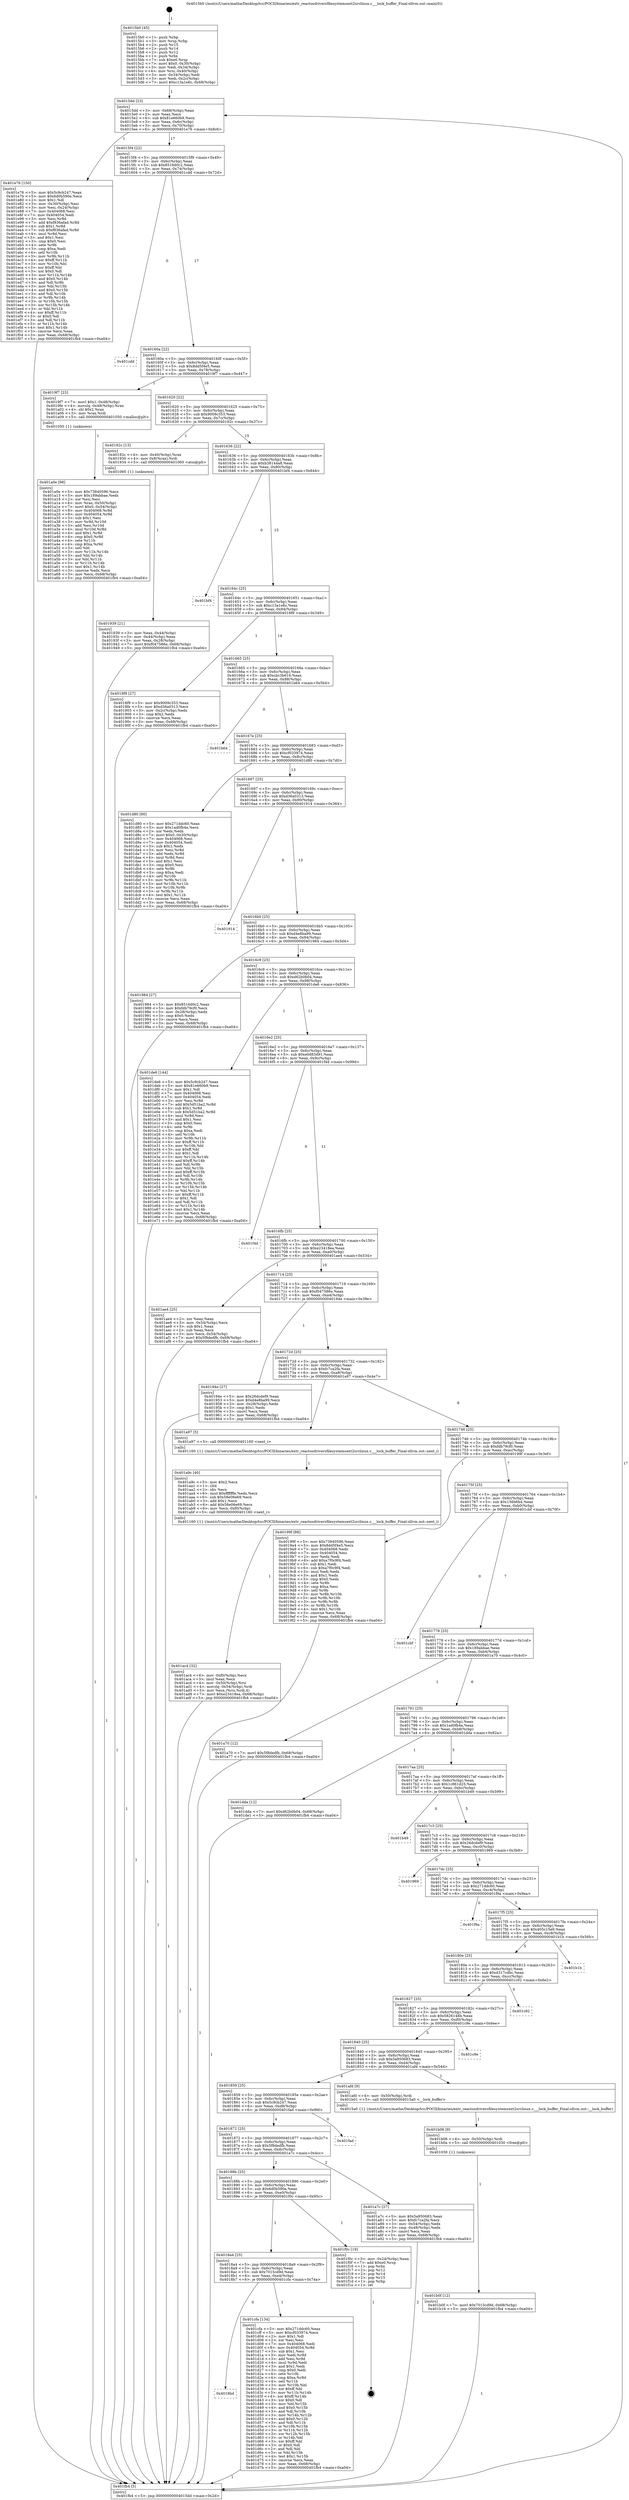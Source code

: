 digraph "0x4015b0" {
  label = "0x4015b0 (/mnt/c/Users/mathe/Desktop/tcc/POCII/binaries/extr_reactosdriversfilesystemsext2srclinux.c___lock_buffer_Final-ollvm.out::main(0))"
  labelloc = "t"
  node[shape=record]

  Entry [label="",width=0.3,height=0.3,shape=circle,fillcolor=black,style=filled]
  "0x4015dd" [label="{
     0x4015dd [23]\l
     | [instrs]\l
     &nbsp;&nbsp;0x4015dd \<+3\>: mov -0x68(%rbp),%eax\l
     &nbsp;&nbsp;0x4015e0 \<+2\>: mov %eax,%ecx\l
     &nbsp;&nbsp;0x4015e2 \<+6\>: sub $0x81e660b9,%ecx\l
     &nbsp;&nbsp;0x4015e8 \<+3\>: mov %eax,-0x6c(%rbp)\l
     &nbsp;&nbsp;0x4015eb \<+3\>: mov %ecx,-0x70(%rbp)\l
     &nbsp;&nbsp;0x4015ee \<+6\>: je 0000000000401e76 \<main+0x8c6\>\l
  }"]
  "0x401e76" [label="{
     0x401e76 [150]\l
     | [instrs]\l
     &nbsp;&nbsp;0x401e76 \<+5\>: mov $0x5c9cb247,%eax\l
     &nbsp;&nbsp;0x401e7b \<+5\>: mov $0x6d0b590e,%ecx\l
     &nbsp;&nbsp;0x401e80 \<+2\>: mov $0x1,%dl\l
     &nbsp;&nbsp;0x401e82 \<+3\>: mov -0x30(%rbp),%esi\l
     &nbsp;&nbsp;0x401e85 \<+3\>: mov %esi,-0x24(%rbp)\l
     &nbsp;&nbsp;0x401e88 \<+7\>: mov 0x404068,%esi\l
     &nbsp;&nbsp;0x401e8f \<+7\>: mov 0x404054,%edi\l
     &nbsp;&nbsp;0x401e96 \<+3\>: mov %esi,%r8d\l
     &nbsp;&nbsp;0x401e99 \<+7\>: add $0xf836afad,%r8d\l
     &nbsp;&nbsp;0x401ea0 \<+4\>: sub $0x1,%r8d\l
     &nbsp;&nbsp;0x401ea4 \<+7\>: sub $0xf836afad,%r8d\l
     &nbsp;&nbsp;0x401eab \<+4\>: imul %r8d,%esi\l
     &nbsp;&nbsp;0x401eaf \<+3\>: and $0x1,%esi\l
     &nbsp;&nbsp;0x401eb2 \<+3\>: cmp $0x0,%esi\l
     &nbsp;&nbsp;0x401eb5 \<+4\>: sete %r9b\l
     &nbsp;&nbsp;0x401eb9 \<+3\>: cmp $0xa,%edi\l
     &nbsp;&nbsp;0x401ebc \<+4\>: setl %r10b\l
     &nbsp;&nbsp;0x401ec0 \<+3\>: mov %r9b,%r11b\l
     &nbsp;&nbsp;0x401ec3 \<+4\>: xor $0xff,%r11b\l
     &nbsp;&nbsp;0x401ec7 \<+3\>: mov %r10b,%bl\l
     &nbsp;&nbsp;0x401eca \<+3\>: xor $0xff,%bl\l
     &nbsp;&nbsp;0x401ecd \<+3\>: xor $0x0,%dl\l
     &nbsp;&nbsp;0x401ed0 \<+3\>: mov %r11b,%r14b\l
     &nbsp;&nbsp;0x401ed3 \<+4\>: and $0x0,%r14b\l
     &nbsp;&nbsp;0x401ed7 \<+3\>: and %dl,%r9b\l
     &nbsp;&nbsp;0x401eda \<+3\>: mov %bl,%r15b\l
     &nbsp;&nbsp;0x401edd \<+4\>: and $0x0,%r15b\l
     &nbsp;&nbsp;0x401ee1 \<+3\>: and %dl,%r10b\l
     &nbsp;&nbsp;0x401ee4 \<+3\>: or %r9b,%r14b\l
     &nbsp;&nbsp;0x401ee7 \<+3\>: or %r10b,%r15b\l
     &nbsp;&nbsp;0x401eea \<+3\>: xor %r15b,%r14b\l
     &nbsp;&nbsp;0x401eed \<+3\>: or %bl,%r11b\l
     &nbsp;&nbsp;0x401ef0 \<+4\>: xor $0xff,%r11b\l
     &nbsp;&nbsp;0x401ef4 \<+3\>: or $0x0,%dl\l
     &nbsp;&nbsp;0x401ef7 \<+3\>: and %dl,%r11b\l
     &nbsp;&nbsp;0x401efa \<+3\>: or %r11b,%r14b\l
     &nbsp;&nbsp;0x401efd \<+4\>: test $0x1,%r14b\l
     &nbsp;&nbsp;0x401f01 \<+3\>: cmovne %ecx,%eax\l
     &nbsp;&nbsp;0x401f04 \<+3\>: mov %eax,-0x68(%rbp)\l
     &nbsp;&nbsp;0x401f07 \<+5\>: jmp 0000000000401fb4 \<main+0xa04\>\l
  }"]
  "0x4015f4" [label="{
     0x4015f4 [22]\l
     | [instrs]\l
     &nbsp;&nbsp;0x4015f4 \<+5\>: jmp 00000000004015f9 \<main+0x49\>\l
     &nbsp;&nbsp;0x4015f9 \<+3\>: mov -0x6c(%rbp),%eax\l
     &nbsp;&nbsp;0x4015fc \<+5\>: sub $0x8516d0c2,%eax\l
     &nbsp;&nbsp;0x401601 \<+3\>: mov %eax,-0x74(%rbp)\l
     &nbsp;&nbsp;0x401604 \<+6\>: je 0000000000401cdd \<main+0x72d\>\l
  }"]
  Exit [label="",width=0.3,height=0.3,shape=circle,fillcolor=black,style=filled,peripheries=2]
  "0x401cdd" [label="{
     0x401cdd\l
  }", style=dashed]
  "0x40160a" [label="{
     0x40160a [22]\l
     | [instrs]\l
     &nbsp;&nbsp;0x40160a \<+5\>: jmp 000000000040160f \<main+0x5f\>\l
     &nbsp;&nbsp;0x40160f \<+3\>: mov -0x6c(%rbp),%eax\l
     &nbsp;&nbsp;0x401612 \<+5\>: sub $0x8dd5f4e5,%eax\l
     &nbsp;&nbsp;0x401617 \<+3\>: mov %eax,-0x78(%rbp)\l
     &nbsp;&nbsp;0x40161a \<+6\>: je 00000000004019f7 \<main+0x447\>\l
  }"]
  "0x4018bd" [label="{
     0x4018bd\l
  }", style=dashed]
  "0x4019f7" [label="{
     0x4019f7 [23]\l
     | [instrs]\l
     &nbsp;&nbsp;0x4019f7 \<+7\>: movl $0x1,-0x48(%rbp)\l
     &nbsp;&nbsp;0x4019fe \<+4\>: movslq -0x48(%rbp),%rax\l
     &nbsp;&nbsp;0x401a02 \<+4\>: shl $0x2,%rax\l
     &nbsp;&nbsp;0x401a06 \<+3\>: mov %rax,%rdi\l
     &nbsp;&nbsp;0x401a09 \<+5\>: call 0000000000401050 \<malloc@plt\>\l
     | [calls]\l
     &nbsp;&nbsp;0x401050 \{1\} (unknown)\l
  }"]
  "0x401620" [label="{
     0x401620 [22]\l
     | [instrs]\l
     &nbsp;&nbsp;0x401620 \<+5\>: jmp 0000000000401625 \<main+0x75\>\l
     &nbsp;&nbsp;0x401625 \<+3\>: mov -0x6c(%rbp),%eax\l
     &nbsp;&nbsp;0x401628 \<+5\>: sub $0x9009c353,%eax\l
     &nbsp;&nbsp;0x40162d \<+3\>: mov %eax,-0x7c(%rbp)\l
     &nbsp;&nbsp;0x401630 \<+6\>: je 000000000040192c \<main+0x37c\>\l
  }"]
  "0x401cfa" [label="{
     0x401cfa [134]\l
     | [instrs]\l
     &nbsp;&nbsp;0x401cfa \<+5\>: mov $0x271ddc60,%eax\l
     &nbsp;&nbsp;0x401cff \<+5\>: mov $0xcf033974,%ecx\l
     &nbsp;&nbsp;0x401d04 \<+2\>: mov $0x1,%dl\l
     &nbsp;&nbsp;0x401d06 \<+2\>: xor %esi,%esi\l
     &nbsp;&nbsp;0x401d08 \<+7\>: mov 0x404068,%edi\l
     &nbsp;&nbsp;0x401d0f \<+8\>: mov 0x404054,%r8d\l
     &nbsp;&nbsp;0x401d17 \<+3\>: sub $0x1,%esi\l
     &nbsp;&nbsp;0x401d1a \<+3\>: mov %edi,%r9d\l
     &nbsp;&nbsp;0x401d1d \<+3\>: add %esi,%r9d\l
     &nbsp;&nbsp;0x401d20 \<+4\>: imul %r9d,%edi\l
     &nbsp;&nbsp;0x401d24 \<+3\>: and $0x1,%edi\l
     &nbsp;&nbsp;0x401d27 \<+3\>: cmp $0x0,%edi\l
     &nbsp;&nbsp;0x401d2a \<+4\>: sete %r10b\l
     &nbsp;&nbsp;0x401d2e \<+4\>: cmp $0xa,%r8d\l
     &nbsp;&nbsp;0x401d32 \<+4\>: setl %r11b\l
     &nbsp;&nbsp;0x401d36 \<+3\>: mov %r10b,%bl\l
     &nbsp;&nbsp;0x401d39 \<+3\>: xor $0xff,%bl\l
     &nbsp;&nbsp;0x401d3c \<+3\>: mov %r11b,%r14b\l
     &nbsp;&nbsp;0x401d3f \<+4\>: xor $0xff,%r14b\l
     &nbsp;&nbsp;0x401d43 \<+3\>: xor $0x0,%dl\l
     &nbsp;&nbsp;0x401d46 \<+3\>: mov %bl,%r15b\l
     &nbsp;&nbsp;0x401d49 \<+4\>: and $0x0,%r15b\l
     &nbsp;&nbsp;0x401d4d \<+3\>: and %dl,%r10b\l
     &nbsp;&nbsp;0x401d50 \<+3\>: mov %r14b,%r12b\l
     &nbsp;&nbsp;0x401d53 \<+4\>: and $0x0,%r12b\l
     &nbsp;&nbsp;0x401d57 \<+3\>: and %dl,%r11b\l
     &nbsp;&nbsp;0x401d5a \<+3\>: or %r10b,%r15b\l
     &nbsp;&nbsp;0x401d5d \<+3\>: or %r11b,%r12b\l
     &nbsp;&nbsp;0x401d60 \<+3\>: xor %r12b,%r15b\l
     &nbsp;&nbsp;0x401d63 \<+3\>: or %r14b,%bl\l
     &nbsp;&nbsp;0x401d66 \<+3\>: xor $0xff,%bl\l
     &nbsp;&nbsp;0x401d69 \<+3\>: or $0x0,%dl\l
     &nbsp;&nbsp;0x401d6c \<+2\>: and %dl,%bl\l
     &nbsp;&nbsp;0x401d6e \<+3\>: or %bl,%r15b\l
     &nbsp;&nbsp;0x401d71 \<+4\>: test $0x1,%r15b\l
     &nbsp;&nbsp;0x401d75 \<+3\>: cmovne %ecx,%eax\l
     &nbsp;&nbsp;0x401d78 \<+3\>: mov %eax,-0x68(%rbp)\l
     &nbsp;&nbsp;0x401d7b \<+5\>: jmp 0000000000401fb4 \<main+0xa04\>\l
  }"]
  "0x40192c" [label="{
     0x40192c [13]\l
     | [instrs]\l
     &nbsp;&nbsp;0x40192c \<+4\>: mov -0x40(%rbp),%rax\l
     &nbsp;&nbsp;0x401930 \<+4\>: mov 0x8(%rax),%rdi\l
     &nbsp;&nbsp;0x401934 \<+5\>: call 0000000000401060 \<atoi@plt\>\l
     | [calls]\l
     &nbsp;&nbsp;0x401060 \{1\} (unknown)\l
  }"]
  "0x401636" [label="{
     0x401636 [22]\l
     | [instrs]\l
     &nbsp;&nbsp;0x401636 \<+5\>: jmp 000000000040163b \<main+0x8b\>\l
     &nbsp;&nbsp;0x40163b \<+3\>: mov -0x6c(%rbp),%eax\l
     &nbsp;&nbsp;0x40163e \<+5\>: sub $0xb38144a8,%eax\l
     &nbsp;&nbsp;0x401643 \<+3\>: mov %eax,-0x80(%rbp)\l
     &nbsp;&nbsp;0x401646 \<+6\>: je 0000000000401bf4 \<main+0x644\>\l
  }"]
  "0x4018a4" [label="{
     0x4018a4 [25]\l
     | [instrs]\l
     &nbsp;&nbsp;0x4018a4 \<+5\>: jmp 00000000004018a9 \<main+0x2f9\>\l
     &nbsp;&nbsp;0x4018a9 \<+3\>: mov -0x6c(%rbp),%eax\l
     &nbsp;&nbsp;0x4018ac \<+5\>: sub $0x7015cd9d,%eax\l
     &nbsp;&nbsp;0x4018b1 \<+6\>: mov %eax,-0xe4(%rbp)\l
     &nbsp;&nbsp;0x4018b7 \<+6\>: je 0000000000401cfa \<main+0x74a\>\l
  }"]
  "0x401bf4" [label="{
     0x401bf4\l
  }", style=dashed]
  "0x40164c" [label="{
     0x40164c [25]\l
     | [instrs]\l
     &nbsp;&nbsp;0x40164c \<+5\>: jmp 0000000000401651 \<main+0xa1\>\l
     &nbsp;&nbsp;0x401651 \<+3\>: mov -0x6c(%rbp),%eax\l
     &nbsp;&nbsp;0x401654 \<+5\>: sub $0xc13a1e6c,%eax\l
     &nbsp;&nbsp;0x401659 \<+6\>: mov %eax,-0x84(%rbp)\l
     &nbsp;&nbsp;0x40165f \<+6\>: je 00000000004018f9 \<main+0x349\>\l
  }"]
  "0x401f0c" [label="{
     0x401f0c [19]\l
     | [instrs]\l
     &nbsp;&nbsp;0x401f0c \<+3\>: mov -0x24(%rbp),%eax\l
     &nbsp;&nbsp;0x401f0f \<+7\>: add $0xe0,%rsp\l
     &nbsp;&nbsp;0x401f16 \<+1\>: pop %rbx\l
     &nbsp;&nbsp;0x401f17 \<+2\>: pop %r12\l
     &nbsp;&nbsp;0x401f19 \<+2\>: pop %r14\l
     &nbsp;&nbsp;0x401f1b \<+2\>: pop %r15\l
     &nbsp;&nbsp;0x401f1d \<+1\>: pop %rbp\l
     &nbsp;&nbsp;0x401f1e \<+1\>: ret\l
  }"]
  "0x4018f9" [label="{
     0x4018f9 [27]\l
     | [instrs]\l
     &nbsp;&nbsp;0x4018f9 \<+5\>: mov $0x9009c353,%eax\l
     &nbsp;&nbsp;0x4018fe \<+5\>: mov $0xd36a0313,%ecx\l
     &nbsp;&nbsp;0x401903 \<+3\>: mov -0x2c(%rbp),%edx\l
     &nbsp;&nbsp;0x401906 \<+3\>: cmp $0x2,%edx\l
     &nbsp;&nbsp;0x401909 \<+3\>: cmovne %ecx,%eax\l
     &nbsp;&nbsp;0x40190c \<+3\>: mov %eax,-0x68(%rbp)\l
     &nbsp;&nbsp;0x40190f \<+5\>: jmp 0000000000401fb4 \<main+0xa04\>\l
  }"]
  "0x401665" [label="{
     0x401665 [25]\l
     | [instrs]\l
     &nbsp;&nbsp;0x401665 \<+5\>: jmp 000000000040166a \<main+0xba\>\l
     &nbsp;&nbsp;0x40166a \<+3\>: mov -0x6c(%rbp),%eax\l
     &nbsp;&nbsp;0x40166d \<+5\>: sub $0xcbc3b616,%eax\l
     &nbsp;&nbsp;0x401672 \<+6\>: mov %eax,-0x88(%rbp)\l
     &nbsp;&nbsp;0x401678 \<+6\>: je 0000000000401b64 \<main+0x5b4\>\l
  }"]
  "0x401fb4" [label="{
     0x401fb4 [5]\l
     | [instrs]\l
     &nbsp;&nbsp;0x401fb4 \<+5\>: jmp 00000000004015dd \<main+0x2d\>\l
  }"]
  "0x4015b0" [label="{
     0x4015b0 [45]\l
     | [instrs]\l
     &nbsp;&nbsp;0x4015b0 \<+1\>: push %rbp\l
     &nbsp;&nbsp;0x4015b1 \<+3\>: mov %rsp,%rbp\l
     &nbsp;&nbsp;0x4015b4 \<+2\>: push %r15\l
     &nbsp;&nbsp;0x4015b6 \<+2\>: push %r14\l
     &nbsp;&nbsp;0x4015b8 \<+2\>: push %r12\l
     &nbsp;&nbsp;0x4015ba \<+1\>: push %rbx\l
     &nbsp;&nbsp;0x4015bb \<+7\>: sub $0xe0,%rsp\l
     &nbsp;&nbsp;0x4015c2 \<+7\>: movl $0x0,-0x30(%rbp)\l
     &nbsp;&nbsp;0x4015c9 \<+3\>: mov %edi,-0x34(%rbp)\l
     &nbsp;&nbsp;0x4015cc \<+4\>: mov %rsi,-0x40(%rbp)\l
     &nbsp;&nbsp;0x4015d0 \<+3\>: mov -0x34(%rbp),%edi\l
     &nbsp;&nbsp;0x4015d3 \<+3\>: mov %edi,-0x2c(%rbp)\l
     &nbsp;&nbsp;0x4015d6 \<+7\>: movl $0xc13a1e6c,-0x68(%rbp)\l
  }"]
  "0x401939" [label="{
     0x401939 [21]\l
     | [instrs]\l
     &nbsp;&nbsp;0x401939 \<+3\>: mov %eax,-0x44(%rbp)\l
     &nbsp;&nbsp;0x40193c \<+3\>: mov -0x44(%rbp),%eax\l
     &nbsp;&nbsp;0x40193f \<+3\>: mov %eax,-0x28(%rbp)\l
     &nbsp;&nbsp;0x401942 \<+7\>: movl $0xf047586e,-0x68(%rbp)\l
     &nbsp;&nbsp;0x401949 \<+5\>: jmp 0000000000401fb4 \<main+0xa04\>\l
  }"]
  "0x401b0f" [label="{
     0x401b0f [12]\l
     | [instrs]\l
     &nbsp;&nbsp;0x401b0f \<+7\>: movl $0x7015cd9d,-0x68(%rbp)\l
     &nbsp;&nbsp;0x401b16 \<+5\>: jmp 0000000000401fb4 \<main+0xa04\>\l
  }"]
  "0x401b64" [label="{
     0x401b64\l
  }", style=dashed]
  "0x40167e" [label="{
     0x40167e [25]\l
     | [instrs]\l
     &nbsp;&nbsp;0x40167e \<+5\>: jmp 0000000000401683 \<main+0xd3\>\l
     &nbsp;&nbsp;0x401683 \<+3\>: mov -0x6c(%rbp),%eax\l
     &nbsp;&nbsp;0x401686 \<+5\>: sub $0xcf033974,%eax\l
     &nbsp;&nbsp;0x40168b \<+6\>: mov %eax,-0x8c(%rbp)\l
     &nbsp;&nbsp;0x401691 \<+6\>: je 0000000000401d80 \<main+0x7d0\>\l
  }"]
  "0x401b06" [label="{
     0x401b06 [9]\l
     | [instrs]\l
     &nbsp;&nbsp;0x401b06 \<+4\>: mov -0x50(%rbp),%rdi\l
     &nbsp;&nbsp;0x401b0a \<+5\>: call 0000000000401030 \<free@plt\>\l
     | [calls]\l
     &nbsp;&nbsp;0x401030 \{1\} (unknown)\l
  }"]
  "0x401d80" [label="{
     0x401d80 [90]\l
     | [instrs]\l
     &nbsp;&nbsp;0x401d80 \<+5\>: mov $0x271ddc60,%eax\l
     &nbsp;&nbsp;0x401d85 \<+5\>: mov $0x1ad0fb4a,%ecx\l
     &nbsp;&nbsp;0x401d8a \<+2\>: xor %edx,%edx\l
     &nbsp;&nbsp;0x401d8c \<+7\>: movl $0x0,-0x30(%rbp)\l
     &nbsp;&nbsp;0x401d93 \<+7\>: mov 0x404068,%esi\l
     &nbsp;&nbsp;0x401d9a \<+7\>: mov 0x404054,%edi\l
     &nbsp;&nbsp;0x401da1 \<+3\>: sub $0x1,%edx\l
     &nbsp;&nbsp;0x401da4 \<+3\>: mov %esi,%r8d\l
     &nbsp;&nbsp;0x401da7 \<+3\>: add %edx,%r8d\l
     &nbsp;&nbsp;0x401daa \<+4\>: imul %r8d,%esi\l
     &nbsp;&nbsp;0x401dae \<+3\>: and $0x1,%esi\l
     &nbsp;&nbsp;0x401db1 \<+3\>: cmp $0x0,%esi\l
     &nbsp;&nbsp;0x401db4 \<+4\>: sete %r9b\l
     &nbsp;&nbsp;0x401db8 \<+3\>: cmp $0xa,%edi\l
     &nbsp;&nbsp;0x401dbb \<+4\>: setl %r10b\l
     &nbsp;&nbsp;0x401dbf \<+3\>: mov %r9b,%r11b\l
     &nbsp;&nbsp;0x401dc2 \<+3\>: and %r10b,%r11b\l
     &nbsp;&nbsp;0x401dc5 \<+3\>: xor %r10b,%r9b\l
     &nbsp;&nbsp;0x401dc8 \<+3\>: or %r9b,%r11b\l
     &nbsp;&nbsp;0x401dcb \<+4\>: test $0x1,%r11b\l
     &nbsp;&nbsp;0x401dcf \<+3\>: cmovne %ecx,%eax\l
     &nbsp;&nbsp;0x401dd2 \<+3\>: mov %eax,-0x68(%rbp)\l
     &nbsp;&nbsp;0x401dd5 \<+5\>: jmp 0000000000401fb4 \<main+0xa04\>\l
  }"]
  "0x401697" [label="{
     0x401697 [25]\l
     | [instrs]\l
     &nbsp;&nbsp;0x401697 \<+5\>: jmp 000000000040169c \<main+0xec\>\l
     &nbsp;&nbsp;0x40169c \<+3\>: mov -0x6c(%rbp),%eax\l
     &nbsp;&nbsp;0x40169f \<+5\>: sub $0xd36a0313,%eax\l
     &nbsp;&nbsp;0x4016a4 \<+6\>: mov %eax,-0x90(%rbp)\l
     &nbsp;&nbsp;0x4016aa \<+6\>: je 0000000000401914 \<main+0x364\>\l
  }"]
  "0x401ac4" [label="{
     0x401ac4 [32]\l
     | [instrs]\l
     &nbsp;&nbsp;0x401ac4 \<+6\>: mov -0xf0(%rbp),%ecx\l
     &nbsp;&nbsp;0x401aca \<+3\>: imul %eax,%ecx\l
     &nbsp;&nbsp;0x401acd \<+4\>: mov -0x50(%rbp),%rsi\l
     &nbsp;&nbsp;0x401ad1 \<+4\>: movslq -0x54(%rbp),%rdi\l
     &nbsp;&nbsp;0x401ad5 \<+3\>: mov %ecx,(%rsi,%rdi,4)\l
     &nbsp;&nbsp;0x401ad8 \<+7\>: movl $0xe23418ea,-0x68(%rbp)\l
     &nbsp;&nbsp;0x401adf \<+5\>: jmp 0000000000401fb4 \<main+0xa04\>\l
  }"]
  "0x401914" [label="{
     0x401914\l
  }", style=dashed]
  "0x4016b0" [label="{
     0x4016b0 [25]\l
     | [instrs]\l
     &nbsp;&nbsp;0x4016b0 \<+5\>: jmp 00000000004016b5 \<main+0x105\>\l
     &nbsp;&nbsp;0x4016b5 \<+3\>: mov -0x6c(%rbp),%eax\l
     &nbsp;&nbsp;0x4016b8 \<+5\>: sub $0xd4e8ba99,%eax\l
     &nbsp;&nbsp;0x4016bd \<+6\>: mov %eax,-0x94(%rbp)\l
     &nbsp;&nbsp;0x4016c3 \<+6\>: je 0000000000401984 \<main+0x3d4\>\l
  }"]
  "0x401a9c" [label="{
     0x401a9c [40]\l
     | [instrs]\l
     &nbsp;&nbsp;0x401a9c \<+5\>: mov $0x2,%ecx\l
     &nbsp;&nbsp;0x401aa1 \<+1\>: cltd\l
     &nbsp;&nbsp;0x401aa2 \<+2\>: idiv %ecx\l
     &nbsp;&nbsp;0x401aa4 \<+6\>: imul $0xfffffffe,%edx,%ecx\l
     &nbsp;&nbsp;0x401aaa \<+6\>: sub $0x58e06e69,%ecx\l
     &nbsp;&nbsp;0x401ab0 \<+3\>: add $0x1,%ecx\l
     &nbsp;&nbsp;0x401ab3 \<+6\>: add $0x58e06e69,%ecx\l
     &nbsp;&nbsp;0x401ab9 \<+6\>: mov %ecx,-0xf0(%rbp)\l
     &nbsp;&nbsp;0x401abf \<+5\>: call 0000000000401160 \<next_i\>\l
     | [calls]\l
     &nbsp;&nbsp;0x401160 \{1\} (/mnt/c/Users/mathe/Desktop/tcc/POCII/binaries/extr_reactosdriversfilesystemsext2srclinux.c___lock_buffer_Final-ollvm.out::next_i)\l
  }"]
  "0x401984" [label="{
     0x401984 [27]\l
     | [instrs]\l
     &nbsp;&nbsp;0x401984 \<+5\>: mov $0x8516d0c2,%eax\l
     &nbsp;&nbsp;0x401989 \<+5\>: mov $0xfdb79cf0,%ecx\l
     &nbsp;&nbsp;0x40198e \<+3\>: mov -0x28(%rbp),%edx\l
     &nbsp;&nbsp;0x401991 \<+3\>: cmp $0x0,%edx\l
     &nbsp;&nbsp;0x401994 \<+3\>: cmove %ecx,%eax\l
     &nbsp;&nbsp;0x401997 \<+3\>: mov %eax,-0x68(%rbp)\l
     &nbsp;&nbsp;0x40199a \<+5\>: jmp 0000000000401fb4 \<main+0xa04\>\l
  }"]
  "0x4016c9" [label="{
     0x4016c9 [25]\l
     | [instrs]\l
     &nbsp;&nbsp;0x4016c9 \<+5\>: jmp 00000000004016ce \<main+0x11e\>\l
     &nbsp;&nbsp;0x4016ce \<+3\>: mov -0x6c(%rbp),%eax\l
     &nbsp;&nbsp;0x4016d1 \<+5\>: sub $0xd62b0b04,%eax\l
     &nbsp;&nbsp;0x4016d6 \<+6\>: mov %eax,-0x98(%rbp)\l
     &nbsp;&nbsp;0x4016dc \<+6\>: je 0000000000401de6 \<main+0x836\>\l
  }"]
  "0x40188b" [label="{
     0x40188b [25]\l
     | [instrs]\l
     &nbsp;&nbsp;0x40188b \<+5\>: jmp 0000000000401890 \<main+0x2e0\>\l
     &nbsp;&nbsp;0x401890 \<+3\>: mov -0x6c(%rbp),%eax\l
     &nbsp;&nbsp;0x401893 \<+5\>: sub $0x6d0b590e,%eax\l
     &nbsp;&nbsp;0x401898 \<+6\>: mov %eax,-0xe0(%rbp)\l
     &nbsp;&nbsp;0x40189e \<+6\>: je 0000000000401f0c \<main+0x95c\>\l
  }"]
  "0x401de6" [label="{
     0x401de6 [144]\l
     | [instrs]\l
     &nbsp;&nbsp;0x401de6 \<+5\>: mov $0x5c9cb247,%eax\l
     &nbsp;&nbsp;0x401deb \<+5\>: mov $0x81e660b9,%ecx\l
     &nbsp;&nbsp;0x401df0 \<+2\>: mov $0x1,%dl\l
     &nbsp;&nbsp;0x401df2 \<+7\>: mov 0x404068,%esi\l
     &nbsp;&nbsp;0x401df9 \<+7\>: mov 0x404054,%edi\l
     &nbsp;&nbsp;0x401e00 \<+3\>: mov %esi,%r8d\l
     &nbsp;&nbsp;0x401e03 \<+7\>: add $0x5d51ba2,%r8d\l
     &nbsp;&nbsp;0x401e0a \<+4\>: sub $0x1,%r8d\l
     &nbsp;&nbsp;0x401e0e \<+7\>: sub $0x5d51ba2,%r8d\l
     &nbsp;&nbsp;0x401e15 \<+4\>: imul %r8d,%esi\l
     &nbsp;&nbsp;0x401e19 \<+3\>: and $0x1,%esi\l
     &nbsp;&nbsp;0x401e1c \<+3\>: cmp $0x0,%esi\l
     &nbsp;&nbsp;0x401e1f \<+4\>: sete %r9b\l
     &nbsp;&nbsp;0x401e23 \<+3\>: cmp $0xa,%edi\l
     &nbsp;&nbsp;0x401e26 \<+4\>: setl %r10b\l
     &nbsp;&nbsp;0x401e2a \<+3\>: mov %r9b,%r11b\l
     &nbsp;&nbsp;0x401e2d \<+4\>: xor $0xff,%r11b\l
     &nbsp;&nbsp;0x401e31 \<+3\>: mov %r10b,%bl\l
     &nbsp;&nbsp;0x401e34 \<+3\>: xor $0xff,%bl\l
     &nbsp;&nbsp;0x401e37 \<+3\>: xor $0x1,%dl\l
     &nbsp;&nbsp;0x401e3a \<+3\>: mov %r11b,%r14b\l
     &nbsp;&nbsp;0x401e3d \<+4\>: and $0xff,%r14b\l
     &nbsp;&nbsp;0x401e41 \<+3\>: and %dl,%r9b\l
     &nbsp;&nbsp;0x401e44 \<+3\>: mov %bl,%r15b\l
     &nbsp;&nbsp;0x401e47 \<+4\>: and $0xff,%r15b\l
     &nbsp;&nbsp;0x401e4b \<+3\>: and %dl,%r10b\l
     &nbsp;&nbsp;0x401e4e \<+3\>: or %r9b,%r14b\l
     &nbsp;&nbsp;0x401e51 \<+3\>: or %r10b,%r15b\l
     &nbsp;&nbsp;0x401e54 \<+3\>: xor %r15b,%r14b\l
     &nbsp;&nbsp;0x401e57 \<+3\>: or %bl,%r11b\l
     &nbsp;&nbsp;0x401e5a \<+4\>: xor $0xff,%r11b\l
     &nbsp;&nbsp;0x401e5e \<+3\>: or $0x1,%dl\l
     &nbsp;&nbsp;0x401e61 \<+3\>: and %dl,%r11b\l
     &nbsp;&nbsp;0x401e64 \<+3\>: or %r11b,%r14b\l
     &nbsp;&nbsp;0x401e67 \<+4\>: test $0x1,%r14b\l
     &nbsp;&nbsp;0x401e6b \<+3\>: cmovne %ecx,%eax\l
     &nbsp;&nbsp;0x401e6e \<+3\>: mov %eax,-0x68(%rbp)\l
     &nbsp;&nbsp;0x401e71 \<+5\>: jmp 0000000000401fb4 \<main+0xa04\>\l
  }"]
  "0x4016e2" [label="{
     0x4016e2 [25]\l
     | [instrs]\l
     &nbsp;&nbsp;0x4016e2 \<+5\>: jmp 00000000004016e7 \<main+0x137\>\l
     &nbsp;&nbsp;0x4016e7 \<+3\>: mov -0x6c(%rbp),%eax\l
     &nbsp;&nbsp;0x4016ea \<+5\>: sub $0xe0d83d91,%eax\l
     &nbsp;&nbsp;0x4016ef \<+6\>: mov %eax,-0x9c(%rbp)\l
     &nbsp;&nbsp;0x4016f5 \<+6\>: je 0000000000401f4d \<main+0x99d\>\l
  }"]
  "0x401a7c" [label="{
     0x401a7c [27]\l
     | [instrs]\l
     &nbsp;&nbsp;0x401a7c \<+5\>: mov $0x5a950683,%eax\l
     &nbsp;&nbsp;0x401a81 \<+5\>: mov $0xfc7ca2fa,%ecx\l
     &nbsp;&nbsp;0x401a86 \<+3\>: mov -0x54(%rbp),%edx\l
     &nbsp;&nbsp;0x401a89 \<+3\>: cmp -0x48(%rbp),%edx\l
     &nbsp;&nbsp;0x401a8c \<+3\>: cmovl %ecx,%eax\l
     &nbsp;&nbsp;0x401a8f \<+3\>: mov %eax,-0x68(%rbp)\l
     &nbsp;&nbsp;0x401a92 \<+5\>: jmp 0000000000401fb4 \<main+0xa04\>\l
  }"]
  "0x401f4d" [label="{
     0x401f4d\l
  }", style=dashed]
  "0x4016fb" [label="{
     0x4016fb [25]\l
     | [instrs]\l
     &nbsp;&nbsp;0x4016fb \<+5\>: jmp 0000000000401700 \<main+0x150\>\l
     &nbsp;&nbsp;0x401700 \<+3\>: mov -0x6c(%rbp),%eax\l
     &nbsp;&nbsp;0x401703 \<+5\>: sub $0xe23418ea,%eax\l
     &nbsp;&nbsp;0x401708 \<+6\>: mov %eax,-0xa0(%rbp)\l
     &nbsp;&nbsp;0x40170e \<+6\>: je 0000000000401ae4 \<main+0x534\>\l
  }"]
  "0x401872" [label="{
     0x401872 [25]\l
     | [instrs]\l
     &nbsp;&nbsp;0x401872 \<+5\>: jmp 0000000000401877 \<main+0x2c7\>\l
     &nbsp;&nbsp;0x401877 \<+3\>: mov -0x6c(%rbp),%eax\l
     &nbsp;&nbsp;0x40187a \<+5\>: sub $0x5f8dedfb,%eax\l
     &nbsp;&nbsp;0x40187f \<+6\>: mov %eax,-0xdc(%rbp)\l
     &nbsp;&nbsp;0x401885 \<+6\>: je 0000000000401a7c \<main+0x4cc\>\l
  }"]
  "0x401ae4" [label="{
     0x401ae4 [25]\l
     | [instrs]\l
     &nbsp;&nbsp;0x401ae4 \<+2\>: xor %eax,%eax\l
     &nbsp;&nbsp;0x401ae6 \<+3\>: mov -0x54(%rbp),%ecx\l
     &nbsp;&nbsp;0x401ae9 \<+3\>: sub $0x1,%eax\l
     &nbsp;&nbsp;0x401aec \<+2\>: sub %eax,%ecx\l
     &nbsp;&nbsp;0x401aee \<+3\>: mov %ecx,-0x54(%rbp)\l
     &nbsp;&nbsp;0x401af1 \<+7\>: movl $0x5f8dedfb,-0x68(%rbp)\l
     &nbsp;&nbsp;0x401af8 \<+5\>: jmp 0000000000401fb4 \<main+0xa04\>\l
  }"]
  "0x401714" [label="{
     0x401714 [25]\l
     | [instrs]\l
     &nbsp;&nbsp;0x401714 \<+5\>: jmp 0000000000401719 \<main+0x169\>\l
     &nbsp;&nbsp;0x401719 \<+3\>: mov -0x6c(%rbp),%eax\l
     &nbsp;&nbsp;0x40171c \<+5\>: sub $0xf047586e,%eax\l
     &nbsp;&nbsp;0x401721 \<+6\>: mov %eax,-0xa4(%rbp)\l
     &nbsp;&nbsp;0x401727 \<+6\>: je 000000000040194e \<main+0x39e\>\l
  }"]
  "0x401fad" [label="{
     0x401fad\l
  }", style=dashed]
  "0x40194e" [label="{
     0x40194e [27]\l
     | [instrs]\l
     &nbsp;&nbsp;0x40194e \<+5\>: mov $0x26dcdef9,%eax\l
     &nbsp;&nbsp;0x401953 \<+5\>: mov $0xd4e8ba99,%ecx\l
     &nbsp;&nbsp;0x401958 \<+3\>: mov -0x28(%rbp),%edx\l
     &nbsp;&nbsp;0x40195b \<+3\>: cmp $0x1,%edx\l
     &nbsp;&nbsp;0x40195e \<+3\>: cmovl %ecx,%eax\l
     &nbsp;&nbsp;0x401961 \<+3\>: mov %eax,-0x68(%rbp)\l
     &nbsp;&nbsp;0x401964 \<+5\>: jmp 0000000000401fb4 \<main+0xa04\>\l
  }"]
  "0x40172d" [label="{
     0x40172d [25]\l
     | [instrs]\l
     &nbsp;&nbsp;0x40172d \<+5\>: jmp 0000000000401732 \<main+0x182\>\l
     &nbsp;&nbsp;0x401732 \<+3\>: mov -0x6c(%rbp),%eax\l
     &nbsp;&nbsp;0x401735 \<+5\>: sub $0xfc7ca2fa,%eax\l
     &nbsp;&nbsp;0x40173a \<+6\>: mov %eax,-0xa8(%rbp)\l
     &nbsp;&nbsp;0x401740 \<+6\>: je 0000000000401a97 \<main+0x4e7\>\l
  }"]
  "0x401859" [label="{
     0x401859 [25]\l
     | [instrs]\l
     &nbsp;&nbsp;0x401859 \<+5\>: jmp 000000000040185e \<main+0x2ae\>\l
     &nbsp;&nbsp;0x40185e \<+3\>: mov -0x6c(%rbp),%eax\l
     &nbsp;&nbsp;0x401861 \<+5\>: sub $0x5c9cb247,%eax\l
     &nbsp;&nbsp;0x401866 \<+6\>: mov %eax,-0xd8(%rbp)\l
     &nbsp;&nbsp;0x40186c \<+6\>: je 0000000000401fad \<main+0x9fd\>\l
  }"]
  "0x401a97" [label="{
     0x401a97 [5]\l
     | [instrs]\l
     &nbsp;&nbsp;0x401a97 \<+5\>: call 0000000000401160 \<next_i\>\l
     | [calls]\l
     &nbsp;&nbsp;0x401160 \{1\} (/mnt/c/Users/mathe/Desktop/tcc/POCII/binaries/extr_reactosdriversfilesystemsext2srclinux.c___lock_buffer_Final-ollvm.out::next_i)\l
  }"]
  "0x401746" [label="{
     0x401746 [25]\l
     | [instrs]\l
     &nbsp;&nbsp;0x401746 \<+5\>: jmp 000000000040174b \<main+0x19b\>\l
     &nbsp;&nbsp;0x40174b \<+3\>: mov -0x6c(%rbp),%eax\l
     &nbsp;&nbsp;0x40174e \<+5\>: sub $0xfdb79cf0,%eax\l
     &nbsp;&nbsp;0x401753 \<+6\>: mov %eax,-0xac(%rbp)\l
     &nbsp;&nbsp;0x401759 \<+6\>: je 000000000040199f \<main+0x3ef\>\l
  }"]
  "0x401afd" [label="{
     0x401afd [9]\l
     | [instrs]\l
     &nbsp;&nbsp;0x401afd \<+4\>: mov -0x50(%rbp),%rdi\l
     &nbsp;&nbsp;0x401b01 \<+5\>: call 00000000004015a0 \<__lock_buffer\>\l
     | [calls]\l
     &nbsp;&nbsp;0x4015a0 \{1\} (/mnt/c/Users/mathe/Desktop/tcc/POCII/binaries/extr_reactosdriversfilesystemsext2srclinux.c___lock_buffer_Final-ollvm.out::__lock_buffer)\l
  }"]
  "0x40199f" [label="{
     0x40199f [88]\l
     | [instrs]\l
     &nbsp;&nbsp;0x40199f \<+5\>: mov $0x73840596,%eax\l
     &nbsp;&nbsp;0x4019a4 \<+5\>: mov $0x8dd5f4e5,%ecx\l
     &nbsp;&nbsp;0x4019a9 \<+7\>: mov 0x404068,%edx\l
     &nbsp;&nbsp;0x4019b0 \<+7\>: mov 0x404054,%esi\l
     &nbsp;&nbsp;0x4019b7 \<+2\>: mov %edx,%edi\l
     &nbsp;&nbsp;0x4019b9 \<+6\>: add $0xa7f0c9f4,%edi\l
     &nbsp;&nbsp;0x4019bf \<+3\>: sub $0x1,%edi\l
     &nbsp;&nbsp;0x4019c2 \<+6\>: sub $0xa7f0c9f4,%edi\l
     &nbsp;&nbsp;0x4019c8 \<+3\>: imul %edi,%edx\l
     &nbsp;&nbsp;0x4019cb \<+3\>: and $0x1,%edx\l
     &nbsp;&nbsp;0x4019ce \<+3\>: cmp $0x0,%edx\l
     &nbsp;&nbsp;0x4019d1 \<+4\>: sete %r8b\l
     &nbsp;&nbsp;0x4019d5 \<+3\>: cmp $0xa,%esi\l
     &nbsp;&nbsp;0x4019d8 \<+4\>: setl %r9b\l
     &nbsp;&nbsp;0x4019dc \<+3\>: mov %r8b,%r10b\l
     &nbsp;&nbsp;0x4019df \<+3\>: and %r9b,%r10b\l
     &nbsp;&nbsp;0x4019e2 \<+3\>: xor %r9b,%r8b\l
     &nbsp;&nbsp;0x4019e5 \<+3\>: or %r8b,%r10b\l
     &nbsp;&nbsp;0x4019e8 \<+4\>: test $0x1,%r10b\l
     &nbsp;&nbsp;0x4019ec \<+3\>: cmovne %ecx,%eax\l
     &nbsp;&nbsp;0x4019ef \<+3\>: mov %eax,-0x68(%rbp)\l
     &nbsp;&nbsp;0x4019f2 \<+5\>: jmp 0000000000401fb4 \<main+0xa04\>\l
  }"]
  "0x40175f" [label="{
     0x40175f [25]\l
     | [instrs]\l
     &nbsp;&nbsp;0x40175f \<+5\>: jmp 0000000000401764 \<main+0x1b4\>\l
     &nbsp;&nbsp;0x401764 \<+3\>: mov -0x6c(%rbp),%eax\l
     &nbsp;&nbsp;0x401767 \<+5\>: sub $0x156b6b4,%eax\l
     &nbsp;&nbsp;0x40176c \<+6\>: mov %eax,-0xb0(%rbp)\l
     &nbsp;&nbsp;0x401772 \<+6\>: je 0000000000401cbf \<main+0x70f\>\l
  }"]
  "0x401a0e" [label="{
     0x401a0e [98]\l
     | [instrs]\l
     &nbsp;&nbsp;0x401a0e \<+5\>: mov $0x73840596,%ecx\l
     &nbsp;&nbsp;0x401a13 \<+5\>: mov $0x189abbae,%edx\l
     &nbsp;&nbsp;0x401a18 \<+2\>: xor %esi,%esi\l
     &nbsp;&nbsp;0x401a1a \<+4\>: mov %rax,-0x50(%rbp)\l
     &nbsp;&nbsp;0x401a1e \<+7\>: movl $0x0,-0x54(%rbp)\l
     &nbsp;&nbsp;0x401a25 \<+8\>: mov 0x404068,%r8d\l
     &nbsp;&nbsp;0x401a2d \<+8\>: mov 0x404054,%r9d\l
     &nbsp;&nbsp;0x401a35 \<+3\>: sub $0x1,%esi\l
     &nbsp;&nbsp;0x401a38 \<+3\>: mov %r8d,%r10d\l
     &nbsp;&nbsp;0x401a3b \<+3\>: add %esi,%r10d\l
     &nbsp;&nbsp;0x401a3e \<+4\>: imul %r10d,%r8d\l
     &nbsp;&nbsp;0x401a42 \<+4\>: and $0x1,%r8d\l
     &nbsp;&nbsp;0x401a46 \<+4\>: cmp $0x0,%r8d\l
     &nbsp;&nbsp;0x401a4a \<+4\>: sete %r11b\l
     &nbsp;&nbsp;0x401a4e \<+4\>: cmp $0xa,%r9d\l
     &nbsp;&nbsp;0x401a52 \<+3\>: setl %bl\l
     &nbsp;&nbsp;0x401a55 \<+3\>: mov %r11b,%r14b\l
     &nbsp;&nbsp;0x401a58 \<+3\>: and %bl,%r14b\l
     &nbsp;&nbsp;0x401a5b \<+3\>: xor %bl,%r11b\l
     &nbsp;&nbsp;0x401a5e \<+3\>: or %r11b,%r14b\l
     &nbsp;&nbsp;0x401a61 \<+4\>: test $0x1,%r14b\l
     &nbsp;&nbsp;0x401a65 \<+3\>: cmovne %edx,%ecx\l
     &nbsp;&nbsp;0x401a68 \<+3\>: mov %ecx,-0x68(%rbp)\l
     &nbsp;&nbsp;0x401a6b \<+5\>: jmp 0000000000401fb4 \<main+0xa04\>\l
  }"]
  "0x401840" [label="{
     0x401840 [25]\l
     | [instrs]\l
     &nbsp;&nbsp;0x401840 \<+5\>: jmp 0000000000401845 \<main+0x295\>\l
     &nbsp;&nbsp;0x401845 \<+3\>: mov -0x6c(%rbp),%eax\l
     &nbsp;&nbsp;0x401848 \<+5\>: sub $0x5a950683,%eax\l
     &nbsp;&nbsp;0x40184d \<+6\>: mov %eax,-0xd4(%rbp)\l
     &nbsp;&nbsp;0x401853 \<+6\>: je 0000000000401afd \<main+0x54d\>\l
  }"]
  "0x401cbf" [label="{
     0x401cbf\l
  }", style=dashed]
  "0x401778" [label="{
     0x401778 [25]\l
     | [instrs]\l
     &nbsp;&nbsp;0x401778 \<+5\>: jmp 000000000040177d \<main+0x1cd\>\l
     &nbsp;&nbsp;0x40177d \<+3\>: mov -0x6c(%rbp),%eax\l
     &nbsp;&nbsp;0x401780 \<+5\>: sub $0x189abbae,%eax\l
     &nbsp;&nbsp;0x401785 \<+6\>: mov %eax,-0xb4(%rbp)\l
     &nbsp;&nbsp;0x40178b \<+6\>: je 0000000000401a70 \<main+0x4c0\>\l
  }"]
  "0x401c9e" [label="{
     0x401c9e\l
  }", style=dashed]
  "0x401a70" [label="{
     0x401a70 [12]\l
     | [instrs]\l
     &nbsp;&nbsp;0x401a70 \<+7\>: movl $0x5f8dedfb,-0x68(%rbp)\l
     &nbsp;&nbsp;0x401a77 \<+5\>: jmp 0000000000401fb4 \<main+0xa04\>\l
  }"]
  "0x401791" [label="{
     0x401791 [25]\l
     | [instrs]\l
     &nbsp;&nbsp;0x401791 \<+5\>: jmp 0000000000401796 \<main+0x1e6\>\l
     &nbsp;&nbsp;0x401796 \<+3\>: mov -0x6c(%rbp),%eax\l
     &nbsp;&nbsp;0x401799 \<+5\>: sub $0x1ad0fb4a,%eax\l
     &nbsp;&nbsp;0x40179e \<+6\>: mov %eax,-0xb8(%rbp)\l
     &nbsp;&nbsp;0x4017a4 \<+6\>: je 0000000000401dda \<main+0x82a\>\l
  }"]
  "0x401827" [label="{
     0x401827 [25]\l
     | [instrs]\l
     &nbsp;&nbsp;0x401827 \<+5\>: jmp 000000000040182c \<main+0x27c\>\l
     &nbsp;&nbsp;0x40182c \<+3\>: mov -0x6c(%rbp),%eax\l
     &nbsp;&nbsp;0x40182f \<+5\>: sub $0x5826148b,%eax\l
     &nbsp;&nbsp;0x401834 \<+6\>: mov %eax,-0xd0(%rbp)\l
     &nbsp;&nbsp;0x40183a \<+6\>: je 0000000000401c9e \<main+0x6ee\>\l
  }"]
  "0x401dda" [label="{
     0x401dda [12]\l
     | [instrs]\l
     &nbsp;&nbsp;0x401dda \<+7\>: movl $0xd62b0b04,-0x68(%rbp)\l
     &nbsp;&nbsp;0x401de1 \<+5\>: jmp 0000000000401fb4 \<main+0xa04\>\l
  }"]
  "0x4017aa" [label="{
     0x4017aa [25]\l
     | [instrs]\l
     &nbsp;&nbsp;0x4017aa \<+5\>: jmp 00000000004017af \<main+0x1ff\>\l
     &nbsp;&nbsp;0x4017af \<+3\>: mov -0x6c(%rbp),%eax\l
     &nbsp;&nbsp;0x4017b2 \<+5\>: sub $0x1c861d25,%eax\l
     &nbsp;&nbsp;0x4017b7 \<+6\>: mov %eax,-0xbc(%rbp)\l
     &nbsp;&nbsp;0x4017bd \<+6\>: je 0000000000401b49 \<main+0x599\>\l
  }"]
  "0x401c92" [label="{
     0x401c92\l
  }", style=dashed]
  "0x401b49" [label="{
     0x401b49\l
  }", style=dashed]
  "0x4017c3" [label="{
     0x4017c3 [25]\l
     | [instrs]\l
     &nbsp;&nbsp;0x4017c3 \<+5\>: jmp 00000000004017c8 \<main+0x218\>\l
     &nbsp;&nbsp;0x4017c8 \<+3\>: mov -0x6c(%rbp),%eax\l
     &nbsp;&nbsp;0x4017cb \<+5\>: sub $0x26dcdef9,%eax\l
     &nbsp;&nbsp;0x4017d0 \<+6\>: mov %eax,-0xc0(%rbp)\l
     &nbsp;&nbsp;0x4017d6 \<+6\>: je 0000000000401969 \<main+0x3b9\>\l
  }"]
  "0x40180e" [label="{
     0x40180e [25]\l
     | [instrs]\l
     &nbsp;&nbsp;0x40180e \<+5\>: jmp 0000000000401813 \<main+0x263\>\l
     &nbsp;&nbsp;0x401813 \<+3\>: mov -0x6c(%rbp),%eax\l
     &nbsp;&nbsp;0x401816 \<+5\>: sub $0x4317cdbc,%eax\l
     &nbsp;&nbsp;0x40181b \<+6\>: mov %eax,-0xcc(%rbp)\l
     &nbsp;&nbsp;0x401821 \<+6\>: je 0000000000401c92 \<main+0x6e2\>\l
  }"]
  "0x401969" [label="{
     0x401969\l
  }", style=dashed]
  "0x4017dc" [label="{
     0x4017dc [25]\l
     | [instrs]\l
     &nbsp;&nbsp;0x4017dc \<+5\>: jmp 00000000004017e1 \<main+0x231\>\l
     &nbsp;&nbsp;0x4017e1 \<+3\>: mov -0x6c(%rbp),%eax\l
     &nbsp;&nbsp;0x4017e4 \<+5\>: sub $0x271ddc60,%eax\l
     &nbsp;&nbsp;0x4017e9 \<+6\>: mov %eax,-0xc4(%rbp)\l
     &nbsp;&nbsp;0x4017ef \<+6\>: je 0000000000401f9a \<main+0x9ea\>\l
  }"]
  "0x401b1b" [label="{
     0x401b1b\l
  }", style=dashed]
  "0x401f9a" [label="{
     0x401f9a\l
  }", style=dashed]
  "0x4017f5" [label="{
     0x4017f5 [25]\l
     | [instrs]\l
     &nbsp;&nbsp;0x4017f5 \<+5\>: jmp 00000000004017fa \<main+0x24a\>\l
     &nbsp;&nbsp;0x4017fa \<+3\>: mov -0x6c(%rbp),%eax\l
     &nbsp;&nbsp;0x4017fd \<+5\>: sub $0x405c15e9,%eax\l
     &nbsp;&nbsp;0x401802 \<+6\>: mov %eax,-0xc8(%rbp)\l
     &nbsp;&nbsp;0x401808 \<+6\>: je 0000000000401b1b \<main+0x56b\>\l
  }"]
  Entry -> "0x4015b0" [label=" 1"]
  "0x4015dd" -> "0x401e76" [label=" 1"]
  "0x4015dd" -> "0x4015f4" [label=" 17"]
  "0x401f0c" -> Exit [label=" 1"]
  "0x4015f4" -> "0x401cdd" [label=" 0"]
  "0x4015f4" -> "0x40160a" [label=" 17"]
  "0x401e76" -> "0x401fb4" [label=" 1"]
  "0x40160a" -> "0x4019f7" [label=" 1"]
  "0x40160a" -> "0x401620" [label=" 16"]
  "0x401de6" -> "0x401fb4" [label=" 1"]
  "0x401620" -> "0x40192c" [label=" 1"]
  "0x401620" -> "0x401636" [label=" 15"]
  "0x401dda" -> "0x401fb4" [label=" 1"]
  "0x401636" -> "0x401bf4" [label=" 0"]
  "0x401636" -> "0x40164c" [label=" 15"]
  "0x401cfa" -> "0x401fb4" [label=" 1"]
  "0x40164c" -> "0x4018f9" [label=" 1"]
  "0x40164c" -> "0x401665" [label=" 14"]
  "0x4018f9" -> "0x401fb4" [label=" 1"]
  "0x4015b0" -> "0x4015dd" [label=" 1"]
  "0x401fb4" -> "0x4015dd" [label=" 17"]
  "0x40192c" -> "0x401939" [label=" 1"]
  "0x401939" -> "0x401fb4" [label=" 1"]
  "0x4018a4" -> "0x4018bd" [label=" 0"]
  "0x401665" -> "0x401b64" [label=" 0"]
  "0x401665" -> "0x40167e" [label=" 14"]
  "0x401d80" -> "0x401fb4" [label=" 1"]
  "0x40167e" -> "0x401d80" [label=" 1"]
  "0x40167e" -> "0x401697" [label=" 13"]
  "0x40188b" -> "0x4018a4" [label=" 1"]
  "0x401697" -> "0x401914" [label=" 0"]
  "0x401697" -> "0x4016b0" [label=" 13"]
  "0x40188b" -> "0x401f0c" [label=" 1"]
  "0x4016b0" -> "0x401984" [label=" 1"]
  "0x4016b0" -> "0x4016c9" [label=" 12"]
  "0x4018a4" -> "0x401cfa" [label=" 1"]
  "0x4016c9" -> "0x401de6" [label=" 1"]
  "0x4016c9" -> "0x4016e2" [label=" 11"]
  "0x401b0f" -> "0x401fb4" [label=" 1"]
  "0x4016e2" -> "0x401f4d" [label=" 0"]
  "0x4016e2" -> "0x4016fb" [label=" 11"]
  "0x401b06" -> "0x401b0f" [label=" 1"]
  "0x4016fb" -> "0x401ae4" [label=" 1"]
  "0x4016fb" -> "0x401714" [label=" 10"]
  "0x401ae4" -> "0x401fb4" [label=" 1"]
  "0x401714" -> "0x40194e" [label=" 1"]
  "0x401714" -> "0x40172d" [label=" 9"]
  "0x40194e" -> "0x401fb4" [label=" 1"]
  "0x401984" -> "0x401fb4" [label=" 1"]
  "0x401ac4" -> "0x401fb4" [label=" 1"]
  "0x40172d" -> "0x401a97" [label=" 1"]
  "0x40172d" -> "0x401746" [label=" 8"]
  "0x401a97" -> "0x401a9c" [label=" 1"]
  "0x401746" -> "0x40199f" [label=" 1"]
  "0x401746" -> "0x40175f" [label=" 7"]
  "0x40199f" -> "0x401fb4" [label=" 1"]
  "0x4019f7" -> "0x401a0e" [label=" 1"]
  "0x401a0e" -> "0x401fb4" [label=" 1"]
  "0x401a7c" -> "0x401fb4" [label=" 2"]
  "0x40175f" -> "0x401cbf" [label=" 0"]
  "0x40175f" -> "0x401778" [label=" 7"]
  "0x401872" -> "0x401a7c" [label=" 2"]
  "0x401778" -> "0x401a70" [label=" 1"]
  "0x401778" -> "0x401791" [label=" 6"]
  "0x401a70" -> "0x401fb4" [label=" 1"]
  "0x401afd" -> "0x401b06" [label=" 1"]
  "0x401791" -> "0x401dda" [label=" 1"]
  "0x401791" -> "0x4017aa" [label=" 5"]
  "0x401859" -> "0x401fad" [label=" 0"]
  "0x4017aa" -> "0x401b49" [label=" 0"]
  "0x4017aa" -> "0x4017c3" [label=" 5"]
  "0x401a9c" -> "0x401ac4" [label=" 1"]
  "0x4017c3" -> "0x401969" [label=" 0"]
  "0x4017c3" -> "0x4017dc" [label=" 5"]
  "0x401840" -> "0x401afd" [label=" 1"]
  "0x4017dc" -> "0x401f9a" [label=" 0"]
  "0x4017dc" -> "0x4017f5" [label=" 5"]
  "0x401872" -> "0x40188b" [label=" 2"]
  "0x4017f5" -> "0x401b1b" [label=" 0"]
  "0x4017f5" -> "0x40180e" [label=" 5"]
  "0x401840" -> "0x401859" [label=" 4"]
  "0x40180e" -> "0x401c92" [label=" 0"]
  "0x40180e" -> "0x401827" [label=" 5"]
  "0x401859" -> "0x401872" [label=" 4"]
  "0x401827" -> "0x401c9e" [label=" 0"]
  "0x401827" -> "0x401840" [label=" 5"]
}
